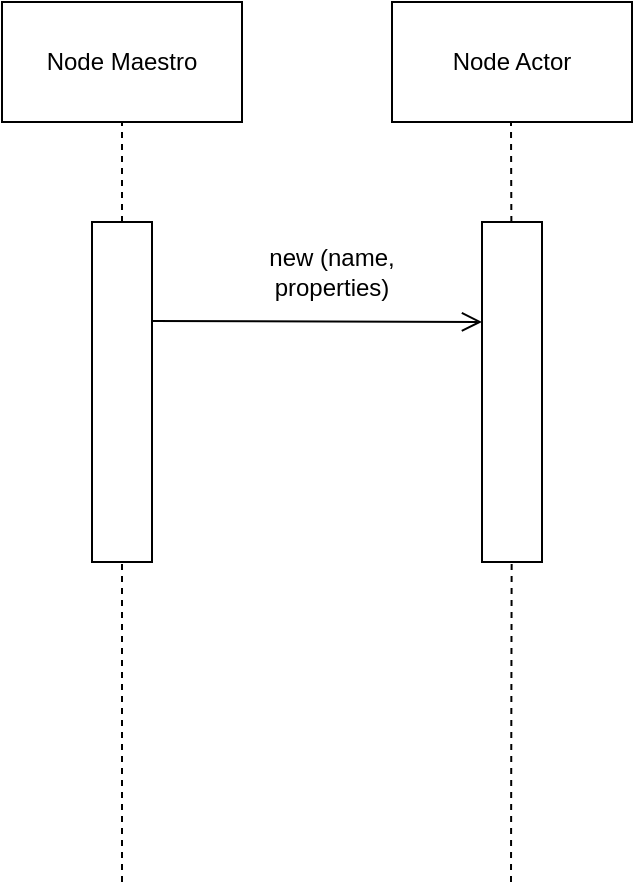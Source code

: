 <mxfile version="15.8.9" type="github">
  <diagram id="F1QkG2a9lBtnIX4Pw5P4" name="Page-1">
    <mxGraphModel dx="1038" dy="537" grid="1" gridSize="10" guides="1" tooltips="1" connect="1" arrows="1" fold="1" page="1" pageScale="1" pageWidth="850" pageHeight="1100" math="0" shadow="0">
      <root>
        <mxCell id="0" />
        <mxCell id="1" parent="0" />
        <mxCell id="8QvIu1q6RG1TSwFraase-1" value="Node Maestro" style="rounded=0;whiteSpace=wrap;html=1;" parent="1" vertex="1">
          <mxGeometry x="100" y="80" width="120" height="60" as="geometry" />
        </mxCell>
        <mxCell id="8QvIu1q6RG1TSwFraase-2" value="Node Actor" style="rounded=0;whiteSpace=wrap;html=1;" parent="1" vertex="1">
          <mxGeometry x="295" y="80" width="120" height="60" as="geometry" />
        </mxCell>
        <mxCell id="8QvIu1q6RG1TSwFraase-4" value="" style="endArrow=none;dashed=1;html=1;rounded=0;startArrow=none;" parent="1" source="8QvIu1q6RG1TSwFraase-7" edge="1">
          <mxGeometry width="50" height="50" relative="1" as="geometry">
            <mxPoint x="160" y="520" as="sourcePoint" />
            <mxPoint x="160" y="140" as="targetPoint" />
          </mxGeometry>
        </mxCell>
        <mxCell id="8QvIu1q6RG1TSwFraase-5" value="" style="endArrow=none;dashed=1;html=1;rounded=0;startArrow=none;" parent="1" source="8QvIu1q6RG1TSwFraase-10" edge="1">
          <mxGeometry width="50" height="50" relative="1" as="geometry">
            <mxPoint x="354.5" y="520" as="sourcePoint" />
            <mxPoint x="354.5" y="140" as="targetPoint" />
          </mxGeometry>
        </mxCell>
        <mxCell id="8QvIu1q6RG1TSwFraase-7" value="" style="rounded=0;whiteSpace=wrap;html=1;" parent="1" vertex="1">
          <mxGeometry x="145" y="190" width="30" height="170" as="geometry" />
        </mxCell>
        <mxCell id="8QvIu1q6RG1TSwFraase-8" value="" style="endArrow=none;dashed=1;html=1;rounded=0;" parent="1" target="8QvIu1q6RG1TSwFraase-7" edge="1">
          <mxGeometry width="50" height="50" relative="1" as="geometry">
            <mxPoint x="160" y="520" as="sourcePoint" />
            <mxPoint x="160" y="140" as="targetPoint" />
          </mxGeometry>
        </mxCell>
        <mxCell id="8QvIu1q6RG1TSwFraase-10" value="" style="rounded=0;whiteSpace=wrap;html=1;" parent="1" vertex="1">
          <mxGeometry x="340" y="190" width="30" height="170" as="geometry" />
        </mxCell>
        <mxCell id="8QvIu1q6RG1TSwFraase-12" value="" style="endArrow=none;dashed=1;html=1;rounded=0;" parent="1" target="8QvIu1q6RG1TSwFraase-10" edge="1">
          <mxGeometry width="50" height="50" relative="1" as="geometry">
            <mxPoint x="354.5" y="520" as="sourcePoint" />
            <mxPoint x="354.5" y="140" as="targetPoint" />
          </mxGeometry>
        </mxCell>
        <mxCell id="8QvIu1q6RG1TSwFraase-15" value="new (name, properties)" style="text;html=1;strokeColor=none;fillColor=none;align=center;verticalAlign=middle;whiteSpace=wrap;rounded=0;" parent="1" vertex="1">
          <mxGeometry x="220" y="200" width="90" height="30" as="geometry" />
        </mxCell>
        <mxCell id="iMN1OYeBryvZOn7flA-u-1" value="" style="edgeStyle=orthogonalEdgeStyle;html=1;verticalAlign=bottom;endArrow=open;endSize=8;strokeColor=#000000;rounded=0;exitX=0.952;exitY=0.619;exitDx=0;exitDy=0;exitPerimeter=0;entryX=0;entryY=0.294;entryDx=0;entryDy=0;entryPerimeter=0;" edge="1" parent="1" target="8QvIu1q6RG1TSwFraase-10">
          <mxGeometry relative="1" as="geometry">
            <mxPoint x="300.76" y="240" as="targetPoint" />
            <mxPoint x="175" y="239.52" as="sourcePoint" />
            <Array as="points" />
          </mxGeometry>
        </mxCell>
      </root>
    </mxGraphModel>
  </diagram>
</mxfile>
